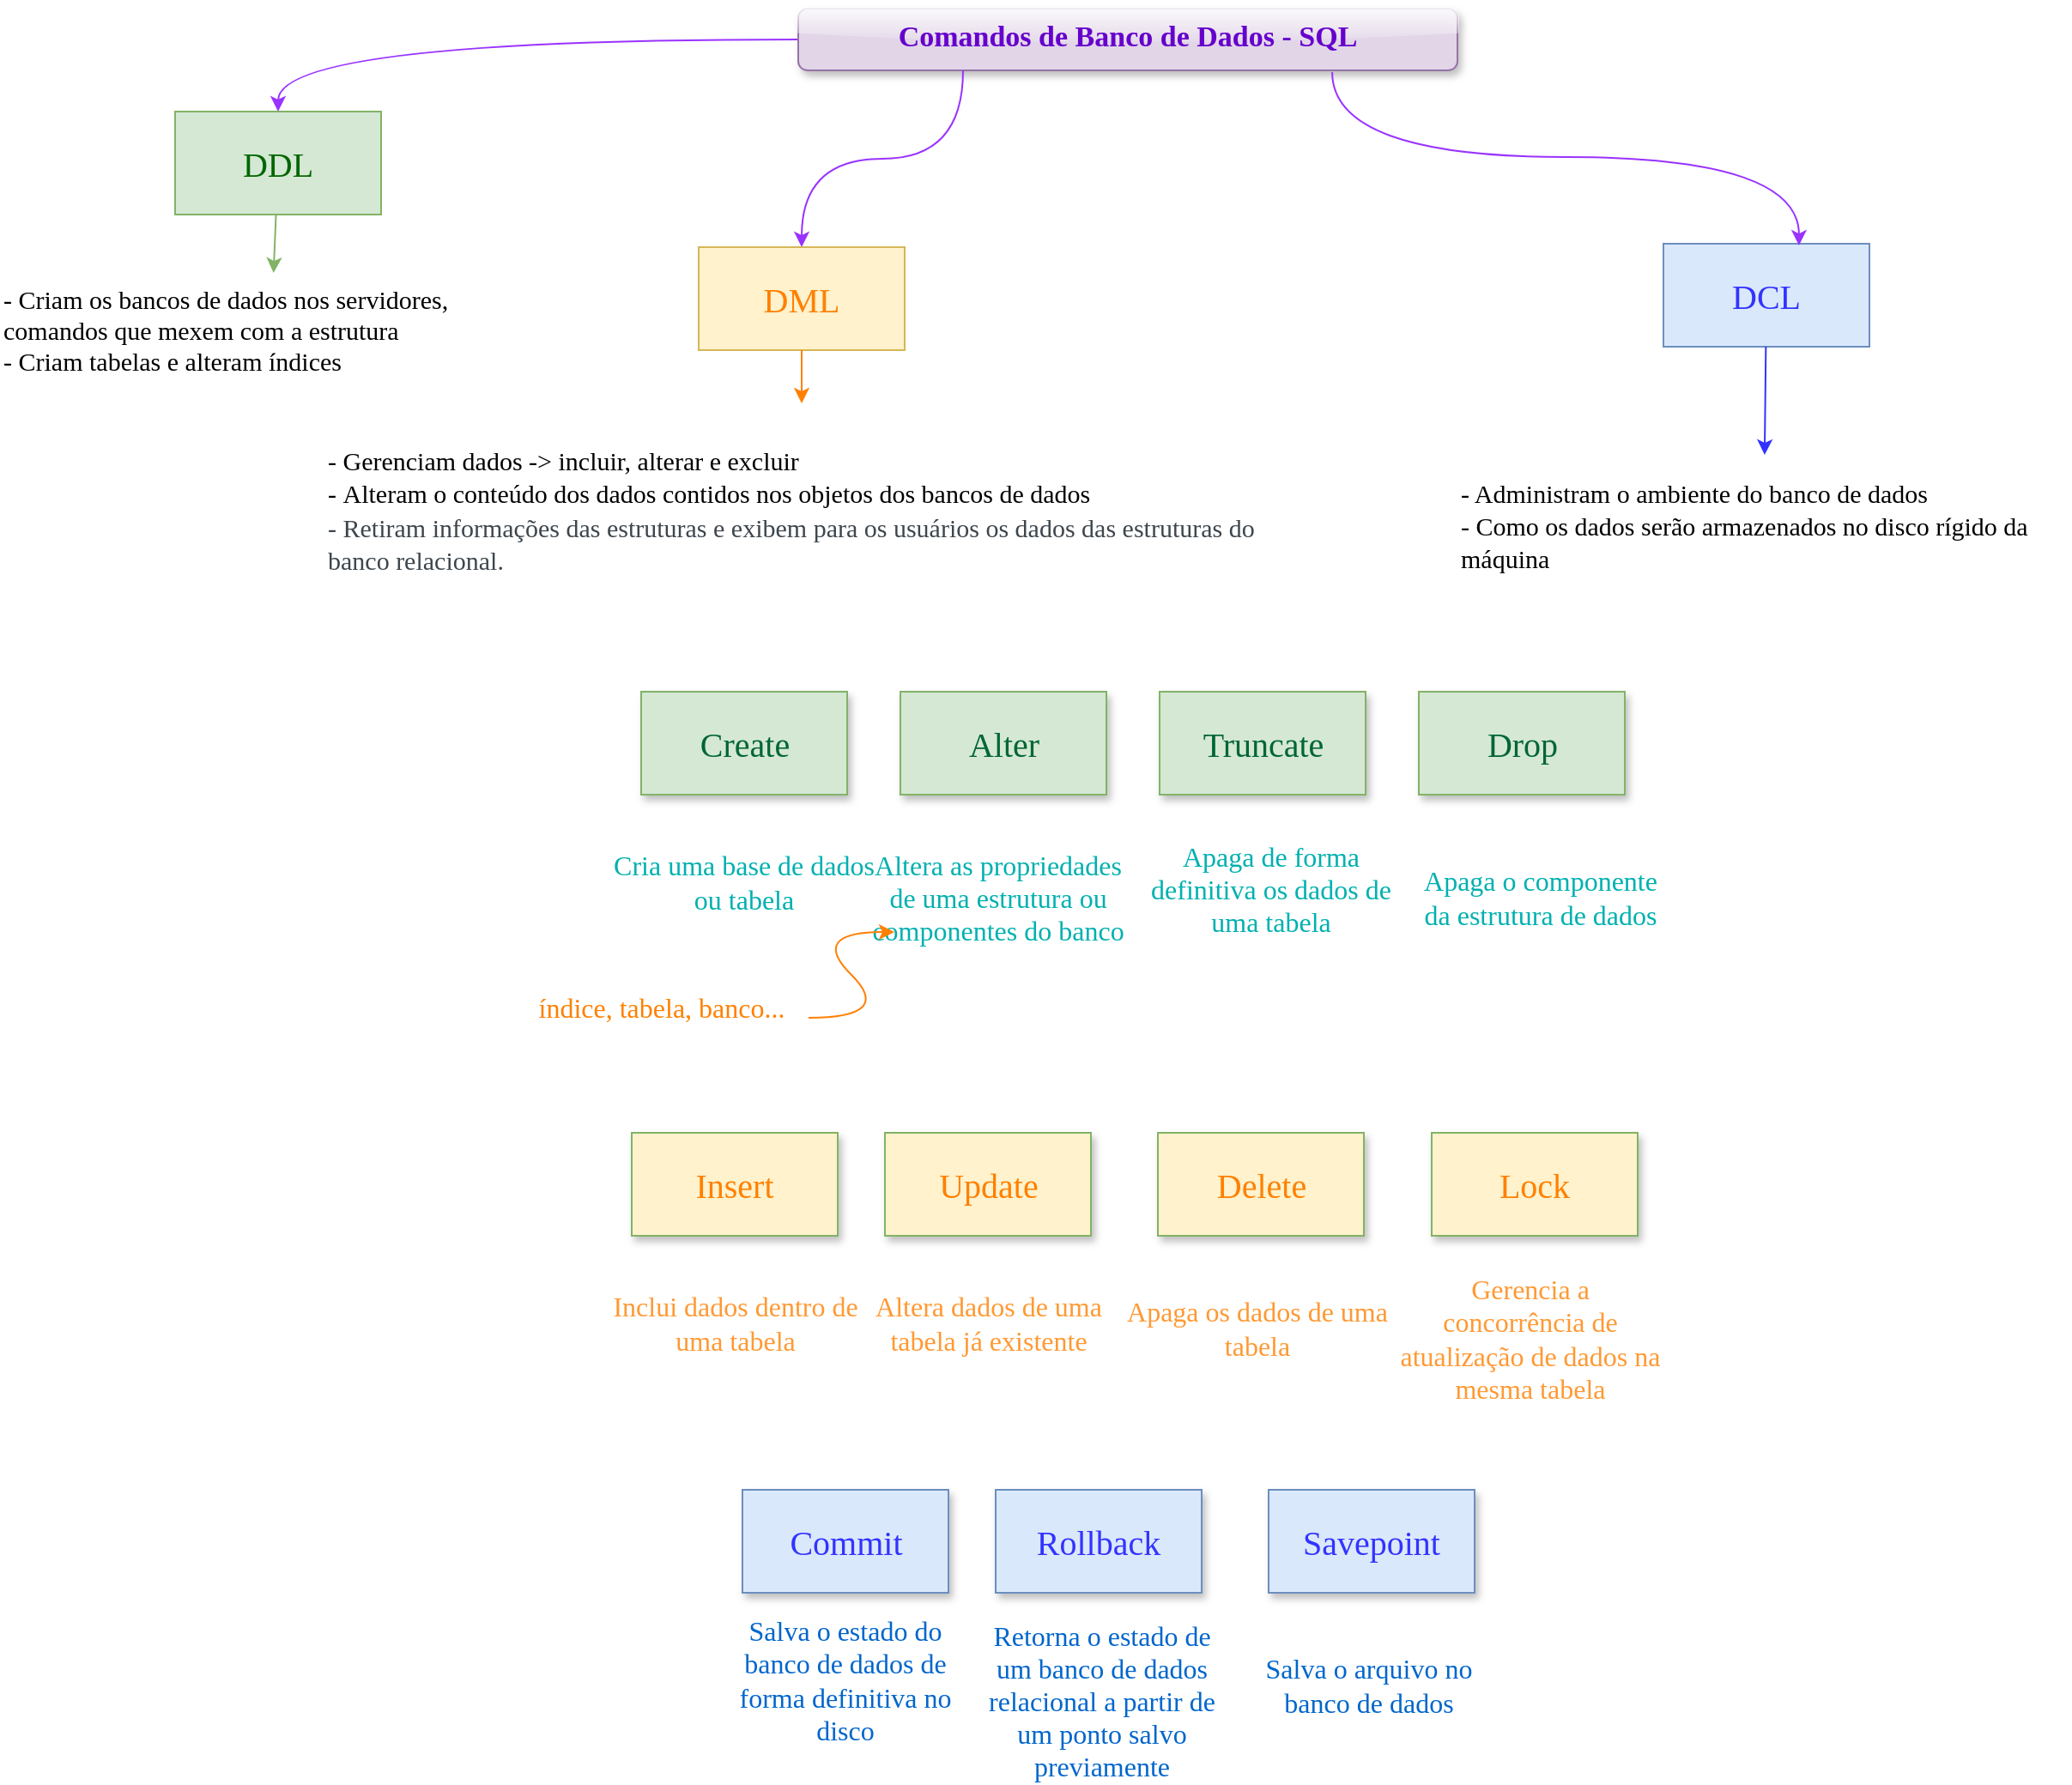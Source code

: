 <mxfile version="20.4.0" type="github"><diagram id="2lYntNfgOz4Zp2xXQCv-" name="Página-1"><mxGraphModel dx="1720" dy="916" grid="0" gridSize="10" guides="1" tooltips="1" connect="1" arrows="1" fold="1" page="0" pageScale="1" pageWidth="827" pageHeight="1169" background="none" math="0" shadow="0"><root><mxCell id="0"/><mxCell id="1" parent="0"/><mxCell id="KcA9sx5EcOgl9lJ91ylc-1" value="&lt;font color=&quot;#006600&quot; face=&quot;Lucida Console&quot; style=&quot;font-size: 20px;&quot;&gt;DDL&lt;/font&gt;" style="rounded=0;whiteSpace=wrap;html=1;fillColor=#d5e8d4;strokeColor=#82b366;labelBackgroundColor=none;" vertex="1" parent="1"><mxGeometry x="-228" y="-315" width="120" height="60" as="geometry"/></mxCell><mxCell id="KcA9sx5EcOgl9lJ91ylc-20" value="" style="edgeStyle=orthogonalEdgeStyle;orthogonalLoop=1;jettySize=auto;html=1;strokeColor=#9933FF;fontFamily=Comic Sans MS;fontSize=16;fontColor=#CC00CC;curved=1;" edge="1" parent="1" source="KcA9sx5EcOgl9lJ91ylc-3" target="KcA9sx5EcOgl9lJ91ylc-1"><mxGeometry relative="1" as="geometry"/></mxCell><mxCell id="KcA9sx5EcOgl9lJ91ylc-3" value="&lt;font style=&quot;font-size: 17px;&quot; color=&quot;#6600cc&quot;&gt;Comandos de Banco de Dados - SQL&lt;/font&gt;" style="text;whiteSpace=wrap;html=1;fontFamily=Comic Sans MS;fontSize=14;fontStyle=1;strokeColor=#9673a6;rounded=1;shadow=1;glass=1;fillColor=#e1d5e7;fillStyle=auto;align=center;" vertex="1" parent="1"><mxGeometry x="135" y="-375" width="384" height="36" as="geometry"/></mxCell><mxCell id="KcA9sx5EcOgl9lJ91ylc-4" value="" style="endArrow=classic;html=1;rounded=0;fontFamily=Lucida Console;fontSize=20;fontColor=#FF8000;fillColor=#d5e8d4;strokeColor=#82b366;" edge="1" parent="1" source="KcA9sx5EcOgl9lJ91ylc-1" target="KcA9sx5EcOgl9lJ91ylc-6"><mxGeometry width="50" height="50" relative="1" as="geometry"><mxPoint x="541" y="80" as="sourcePoint"/><mxPoint x="623" y="80" as="targetPoint"/></mxGeometry></mxCell><mxCell id="KcA9sx5EcOgl9lJ91ylc-6" value="- Criam os bancos de dados nos servidores,&lt;br&gt;comandos que mexem com a estrutura&lt;br&gt;- Criam tabelas e alteram índices" style="text;html=1;resizable=0;autosize=1;align=left;verticalAlign=middle;points=[];fillColor=default;strokeColor=none;rounded=0;labelBackgroundColor=none;fontFamily=Comic Sans MS;fontSize=15;fontColor=#000000;fillStyle=dots;gradientColor=none;" vertex="1" parent="1"><mxGeometry x="-330" y="-221" width="316" height="66" as="geometry"/></mxCell><mxCell id="KcA9sx5EcOgl9lJ91ylc-122" value="" style="edgeStyle=orthogonalEdgeStyle;curved=1;orthogonalLoop=1;jettySize=auto;html=1;strokeColor=#9933FF;exitX=0.25;exitY=1;exitDx=0;exitDy=0;fillColor=#e1d5e7;" edge="1" parent="1" source="KcA9sx5EcOgl9lJ91ylc-3" target="KcA9sx5EcOgl9lJ91ylc-81"><mxGeometry relative="1" as="geometry"><mxPoint x="200" y="-290.0" as="targetPoint"/></mxGeometry></mxCell><mxCell id="KcA9sx5EcOgl9lJ91ylc-81" value="&lt;font face=&quot;Lucida Console&quot; style=&quot;font-size: 20px;&quot; color=&quot;#ff8000&quot;&gt;DML&lt;/font&gt;" style="rounded=0;whiteSpace=wrap;html=1;fillColor=#fff2cc;strokeColor=#d6b656;labelBackgroundColor=none;" vertex="1" parent="1"><mxGeometry x="77" y="-236" width="120" height="60" as="geometry"/></mxCell><mxCell id="KcA9sx5EcOgl9lJ91ylc-102" style="edgeStyle=orthogonalEdgeStyle;rounded=0;jumpSize=2;orthogonalLoop=1;jettySize=auto;html=1;exitX=0.5;exitY=1;exitDx=0;exitDy=0;strokeColor=#00CC66;fontFamily=Comic Sans MS;fontSize=16;fontColor=#6600CC;" edge="1" parent="1"><mxGeometry relative="1" as="geometry"><mxPoint x="778.5" y="205" as="sourcePoint"/><mxPoint x="778.5" y="205" as="targetPoint"/></mxGeometry></mxCell><mxCell id="KcA9sx5EcOgl9lJ91ylc-110" value="&lt;font color=&quot;#000000&quot;&gt;&lt;br&gt;&lt;/font&gt;" style="text;html=1;align=left;verticalAlign=middle;resizable=0;points=[];autosize=1;strokeColor=none;fillColor=none;fontSize=17;fontFamily=Comic Sans MS;fontColor=#CC00CC;rounded=0;" vertex="1" parent="1"><mxGeometry x="-218" y="371" width="18" height="32" as="geometry"/></mxCell><mxCell id="KcA9sx5EcOgl9lJ91ylc-118" value="&lt;font style=&quot;font-size: 15px;&quot;&gt;&lt;font style=&quot;font-size: 15px;&quot; color=&quot;#000000&quot;&gt;- Gerenciam dados -&amp;gt; incluir, alterar e excluir&lt;br&gt;-&amp;nbsp;&lt;/font&gt;&lt;span style=&quot;color: rgb(0, 0, 0);&quot;&gt;Alteram o conteúdo dos dados contidos nos objetos dos bancos de dados&lt;/span&gt;&lt;font style=&quot;font-size: 15px;&quot; color=&quot;#000000&quot;&gt;&lt;br&gt;&lt;/font&gt;&lt;/font&gt;&lt;span style=&quot;color: rgb(61, 70, 77); font-size: 15px;&quot;&gt;&lt;font style=&quot;font-size: 15px;&quot;&gt;- Retiram informações das estruturas e exibem para os usuários os dados das estruturas do banco relacional.&lt;/font&gt;&lt;br&gt;&lt;/span&gt;" style="text;html=1;strokeColor=none;fillColor=none;align=left;verticalAlign=middle;whiteSpace=wrap;rounded=0;labelBackgroundColor=none;fontFamily=Comic Sans MS;fontSize=16;fontColor=#00B0B0;" vertex="1" parent="1"><mxGeometry x="-141" y="-145" width="556" height="123" as="geometry"/></mxCell><mxCell id="KcA9sx5EcOgl9lJ91ylc-120" value="" style="endArrow=classic;html=1;rounded=0;strokeColor=#FF8000;" edge="1" parent="1" source="KcA9sx5EcOgl9lJ91ylc-81" target="KcA9sx5EcOgl9lJ91ylc-118"><mxGeometry width="50" height="50" relative="1" as="geometry"><mxPoint x="245" y="-55" as="sourcePoint"/><mxPoint x="-35" y="-127" as="targetPoint"/></mxGeometry></mxCell><mxCell id="KcA9sx5EcOgl9lJ91ylc-125" value="&lt;font color=&quot;#3333ff&quot; face=&quot;Lucida Console&quot; style=&quot;font-size: 20px;&quot;&gt;DCL&lt;/font&gt;" style="rounded=0;whiteSpace=wrap;html=1;fillColor=#dae8fc;strokeColor=#6c8ebf;labelBackgroundColor=none;" vertex="1" parent="1"><mxGeometry x="639" y="-238" width="120" height="60" as="geometry"/></mxCell><mxCell id="KcA9sx5EcOgl9lJ91ylc-127" value="" style="edgeStyle=orthogonalEdgeStyle;curved=1;orthogonalLoop=1;jettySize=auto;html=1;strokeColor=#9933FF;exitX=0.81;exitY=1.028;exitDx=0;exitDy=0;fillColor=#e1d5e7;exitPerimeter=0;entryX=0.658;entryY=0.017;entryDx=0;entryDy=0;entryPerimeter=0;" edge="1" parent="1" source="KcA9sx5EcOgl9lJ91ylc-3" target="KcA9sx5EcOgl9lJ91ylc-125"><mxGeometry relative="1" as="geometry"><mxPoint x="560" y="-267" as="sourcePoint"/><mxPoint x="346" y="-169" as="targetPoint"/></mxGeometry></mxCell><mxCell id="KcA9sx5EcOgl9lJ91ylc-128" value="&lt;font style=&quot;font-size: 15px;&quot; color=&quot;#000000&quot;&gt;&lt;span style=&quot;&quot;&gt;- Administram o ambiente do banco de dados &lt;br&gt;- Como os dados serão armazenados no disco rígido da máquina&lt;/span&gt;&lt;/font&gt;" style="text;html=1;strokeColor=none;fillColor=none;align=left;verticalAlign=middle;whiteSpace=wrap;rounded=0;labelBackgroundColor=none;fontFamily=Comic Sans MS;fontSize=16;fontColor=#00B0B0;" vertex="1" parent="1"><mxGeometry x="519" y="-115" width="357" height="82" as="geometry"/></mxCell><mxCell id="KcA9sx5EcOgl9lJ91ylc-131" value="" style="endArrow=classic;html=1;rounded=0;strokeColor=#3333FF;" edge="1" parent="1" source="KcA9sx5EcOgl9lJ91ylc-125" target="KcA9sx5EcOgl9lJ91ylc-128"><mxGeometry width="50" height="50" relative="1" as="geometry"><mxPoint x="147" y="-166" as="sourcePoint"/><mxPoint x="147" y="-135" as="targetPoint"/></mxGeometry></mxCell><mxCell id="KcA9sx5EcOgl9lJ91ylc-132" value="&lt;font color=&quot;#006633&quot; face=&quot;Lucida Console&quot; style=&quot;font-size: 20px;&quot;&gt;Create&lt;/font&gt;" style="rounded=0;whiteSpace=wrap;html=1;fillColor=#d5e8d4;strokeColor=#82b366;labelBackgroundColor=none;shadow=1;fillStyle=auto;fontSize=15;" vertex="1" parent="1"><mxGeometry x="43.5" y="23" width="120" height="60" as="geometry"/></mxCell><mxCell id="KcA9sx5EcOgl9lJ91ylc-133" value="&lt;font color=&quot;#006633&quot; face=&quot;Lucida Console&quot; style=&quot;font-size: 20px;&quot;&gt;Alter&lt;/font&gt;" style="rounded=0;whiteSpace=wrap;html=1;fillColor=#d5e8d4;strokeColor=#82b366;labelBackgroundColor=none;shadow=1;fillStyle=auto;fontSize=15;" vertex="1" parent="1"><mxGeometry x="194.5" y="23" width="120" height="60" as="geometry"/></mxCell><mxCell id="KcA9sx5EcOgl9lJ91ylc-134" value="&lt;font color=&quot;#006633&quot; face=&quot;Lucida Console&quot; style=&quot;font-size: 20px;&quot;&gt;Truncate&lt;/font&gt;" style="rounded=0;whiteSpace=wrap;html=1;fillColor=#d5e8d4;strokeColor=#82b366;labelBackgroundColor=none;shadow=1;fillStyle=auto;fontSize=15;" vertex="1" parent="1"><mxGeometry x="345.5" y="23" width="120" height="60" as="geometry"/></mxCell><mxCell id="KcA9sx5EcOgl9lJ91ylc-135" value="&lt;font face=&quot;Lucida Console&quot; style=&quot;font-size: 20px;&quot;&gt;Drop&lt;/font&gt;" style="rounded=0;whiteSpace=wrap;html=1;fillColor=#d5e8d4;strokeColor=#82b366;labelBackgroundColor=none;shadow=1;fillStyle=auto;fontSize=15;fontColor=#006633;" vertex="1" parent="1"><mxGeometry x="496.5" y="23" width="120" height="60" as="geometry"/></mxCell><mxCell id="KcA9sx5EcOgl9lJ91ylc-136" value="Cria uma base de dados ou tabela" style="text;html=1;strokeColor=none;fillColor=none;align=center;verticalAlign=middle;whiteSpace=wrap;rounded=0;labelBackgroundColor=none;fontFamily=Comic Sans MS;fontSize=16;fontColor=#00B0B0;fillStyle=auto;" vertex="1" parent="1"><mxGeometry x="26" y="102" width="155" height="64" as="geometry"/></mxCell><mxCell id="KcA9sx5EcOgl9lJ91ylc-137" value="Altera as propriedades de uma estrutura ou componentes do banco" style="text;html=1;strokeColor=none;fillColor=none;align=center;verticalAlign=middle;whiteSpace=wrap;rounded=0;labelBackgroundColor=none;fontFamily=Comic Sans MS;fontSize=16;fontColor=#00B0B0;fillStyle=auto;" vertex="1" parent="1"><mxGeometry x="173.5" y="111" width="155" height="64" as="geometry"/></mxCell><mxCell id="KcA9sx5EcOgl9lJ91ylc-138" value="Apaga de forma definitiva os dados de uma tabela" style="text;html=1;strokeColor=none;fillColor=none;align=center;verticalAlign=middle;whiteSpace=wrap;rounded=0;labelBackgroundColor=none;fontFamily=Comic Sans MS;fontSize=16;fontColor=#00B0B0;fillStyle=auto;" vertex="1" parent="1"><mxGeometry x="332.5" y="106" width="155" height="64" as="geometry"/></mxCell><mxCell id="KcA9sx5EcOgl9lJ91ylc-139" value="Apaga o componente da estrutura de dados" style="text;html=1;strokeColor=none;fillColor=none;align=center;verticalAlign=middle;whiteSpace=wrap;rounded=0;labelBackgroundColor=none;fontFamily=Comic Sans MS;fontSize=16;fontColor=#00B0B0;fillStyle=auto;" vertex="1" parent="1"><mxGeometry x="489.5" y="111" width="155" height="64" as="geometry"/></mxCell><mxCell id="KcA9sx5EcOgl9lJ91ylc-141" value="" style="curved=1;endArrow=classic;html=1;rounded=0;fontFamily=Comic Sans MS;fontSize=16;fontColor=#FF8000;strokeColor=#FF8000;" edge="1" parent="1"><mxGeometry width="50" height="50" relative="1" as="geometry"><mxPoint x="141" y="213" as="sourcePoint"/><mxPoint x="191" y="163" as="targetPoint"/><Array as="points"><mxPoint x="191" y="213"/><mxPoint x="141" y="163"/></Array></mxGeometry></mxCell><mxCell id="KcA9sx5EcOgl9lJ91ylc-143" value="&lt;font color=&quot;#ff8000&quot;&gt;índice, tabela, banco...&lt;/font&gt;" style="text;html=1;align=center;verticalAlign=middle;resizable=0;points=[];autosize=1;strokeColor=none;fillColor=none;fontSize=16;fontFamily=Comic Sans MS;fontColor=#00B0B0;fillStyle=auto;" vertex="1" parent="1"><mxGeometry x="-36" y="191" width="181" height="31" as="geometry"/></mxCell><mxCell id="KcA9sx5EcOgl9lJ91ylc-144" value="&lt;font color=&quot;#ff8000&quot; face=&quot;Lucida Console&quot; style=&quot;font-size: 20px;&quot;&gt;Insert&lt;/font&gt;" style="rounded=0;whiteSpace=wrap;html=1;fillColor=#FFF2CC;strokeColor=#82b366;labelBackgroundColor=none;shadow=1;fillStyle=auto;fontSize=15;" vertex="1" parent="1"><mxGeometry x="38" y="280" width="120" height="60" as="geometry"/></mxCell><mxCell id="KcA9sx5EcOgl9lJ91ylc-148" value="&lt;font color=&quot;#ff9933&quot;&gt;Inclui dados dentro de uma tabela&lt;/font&gt;" style="text;html=1;strokeColor=none;fillColor=none;align=center;verticalAlign=middle;whiteSpace=wrap;rounded=0;labelBackgroundColor=none;fontFamily=Comic Sans MS;fontSize=16;fontColor=#00B0B0;fillStyle=auto;" vertex="1" parent="1"><mxGeometry x="20.5" y="359" width="155" height="64" as="geometry"/></mxCell><mxCell id="KcA9sx5EcOgl9lJ91ylc-150" value="Apaga os dados de uma tabela" style="text;html=1;strokeColor=none;fillColor=none;align=center;verticalAlign=middle;whiteSpace=wrap;rounded=0;labelBackgroundColor=none;fontFamily=Comic Sans MS;fontSize=16;fontColor=#FF9933;fillStyle=auto;" vertex="1" parent="1"><mxGeometry x="325" y="362" width="155" height="64" as="geometry"/></mxCell><mxCell id="KcA9sx5EcOgl9lJ91ylc-151" value="Gerencia a concorrência de atualização de dados na mesma tabela" style="text;html=1;strokeColor=none;fillColor=none;align=center;verticalAlign=middle;whiteSpace=wrap;rounded=0;labelBackgroundColor=none;fontFamily=Comic Sans MS;fontSize=16;fontColor=#FF9933;fillStyle=auto;" vertex="1" parent="1"><mxGeometry x="484" y="368" width="155" height="64" as="geometry"/></mxCell><mxCell id="KcA9sx5EcOgl9lJ91ylc-153" value="&lt;font color=&quot;#ff8000&quot; face=&quot;Lucida Console&quot; style=&quot;font-size: 20px;&quot;&gt;Update&lt;/font&gt;" style="rounded=0;whiteSpace=wrap;html=1;fillColor=#FFF2CC;strokeColor=#82b366;labelBackgroundColor=none;shadow=1;fillStyle=auto;fontSize=15;" vertex="1" parent="1"><mxGeometry x="185.5" y="280" width="120" height="60" as="geometry"/></mxCell><mxCell id="KcA9sx5EcOgl9lJ91ylc-155" value="Altera dados de uma tabela já existente" style="text;html=1;strokeColor=none;fillColor=none;align=center;verticalAlign=middle;whiteSpace=wrap;rounded=0;labelBackgroundColor=none;fontFamily=Comic Sans MS;fontSize=16;fontColor=#FF9933;fillStyle=auto;" vertex="1" parent="1"><mxGeometry x="173.75" y="359" width="143.5" height="64" as="geometry"/></mxCell><mxCell id="KcA9sx5EcOgl9lJ91ylc-156" value="&lt;font color=&quot;#ff8000&quot; face=&quot;Lucida Console&quot; style=&quot;font-size: 20px;&quot;&gt;Delete&lt;/font&gt;" style="rounded=0;whiteSpace=wrap;html=1;fillColor=#FFF2CC;strokeColor=#82b366;labelBackgroundColor=none;shadow=1;fillStyle=auto;fontSize=15;" vertex="1" parent="1"><mxGeometry x="344.5" y="280" width="120" height="60" as="geometry"/></mxCell><mxCell id="KcA9sx5EcOgl9lJ91ylc-157" value="&lt;font color=&quot;#ff8000&quot; face=&quot;Lucida Console&quot; style=&quot;font-size: 20px;&quot;&gt;Lock&lt;/font&gt;" style="rounded=0;whiteSpace=wrap;html=1;fillColor=#FFF2CC;strokeColor=#82b366;labelBackgroundColor=none;shadow=1;fillStyle=auto;fontSize=15;" vertex="1" parent="1"><mxGeometry x="504" y="280" width="120" height="60" as="geometry"/></mxCell><mxCell id="KcA9sx5EcOgl9lJ91ylc-158" value="&lt;font color=&quot;#3333ff&quot; face=&quot;Lucida Console&quot; style=&quot;font-size: 20px;&quot;&gt;Commit&lt;/font&gt;" style="rounded=0;whiteSpace=wrap;html=1;fillColor=#dae8fc;strokeColor=#6c8ebf;labelBackgroundColor=none;shadow=1;fillStyle=auto;fontSize=15;" vertex="1" parent="1"><mxGeometry x="102.5" y="488" width="120" height="60" as="geometry"/></mxCell><mxCell id="KcA9sx5EcOgl9lJ91ylc-159" value="&lt;font color=&quot;#0066cc&quot;&gt;Salva o estado do banco de dados de forma definitiva no disco&lt;/font&gt;" style="text;html=1;strokeColor=none;fillColor=none;align=center;verticalAlign=middle;whiteSpace=wrap;rounded=0;labelBackgroundColor=none;fontFamily=Comic Sans MS;fontSize=16;fontColor=#00B0B0;fillStyle=auto;" vertex="1" parent="1"><mxGeometry x="85" y="567" width="155" height="64" as="geometry"/></mxCell><mxCell id="KcA9sx5EcOgl9lJ91ylc-160" value="&lt;font color=&quot;#0066cc&quot;&gt;Salva o arquivo no banco de dados&lt;/font&gt;" style="text;html=1;strokeColor=none;fillColor=none;align=center;verticalAlign=middle;whiteSpace=wrap;rounded=0;labelBackgroundColor=none;fontFamily=Comic Sans MS;fontSize=16;fontColor=#FF9933;fillStyle=auto;" vertex="1" parent="1"><mxGeometry x="389.5" y="570" width="155" height="64" as="geometry"/></mxCell><mxCell id="KcA9sx5EcOgl9lJ91ylc-162" value="&lt;font color=&quot;#3333ff&quot; face=&quot;Lucida Console&quot; style=&quot;font-size: 20px;&quot;&gt;Rollback&lt;/font&gt;" style="rounded=0;whiteSpace=wrap;html=1;fillColor=#dae8fc;strokeColor=#6c8ebf;labelBackgroundColor=none;shadow=1;fillStyle=auto;fontSize=15;" vertex="1" parent="1"><mxGeometry x="250" y="488" width="120" height="60" as="geometry"/></mxCell><mxCell id="KcA9sx5EcOgl9lJ91ylc-163" value="&lt;font color=&quot;#0066cc&quot;&gt;Retorna o estado de um banco de dados relacional a partir de um ponto salvo previamente&lt;/font&gt;" style="text;html=1;strokeColor=none;fillColor=none;align=center;verticalAlign=middle;whiteSpace=wrap;rounded=0;labelBackgroundColor=none;fontFamily=Comic Sans MS;fontSize=16;fontColor=#FF9933;fillStyle=auto;" vertex="1" parent="1"><mxGeometry x="240" y="579" width="143.5" height="64" as="geometry"/></mxCell><mxCell id="KcA9sx5EcOgl9lJ91ylc-164" value="&lt;font color=&quot;#3333ff&quot; face=&quot;Lucida Console&quot; style=&quot;font-size: 20px;&quot;&gt;Savepoint&lt;/font&gt;" style="rounded=0;whiteSpace=wrap;html=1;fillColor=#dae8fc;strokeColor=#6c8ebf;labelBackgroundColor=none;shadow=1;fillStyle=auto;fontSize=15;" vertex="1" parent="1"><mxGeometry x="409" y="488" width="120" height="60" as="geometry"/></mxCell></root></mxGraphModel></diagram></mxfile>